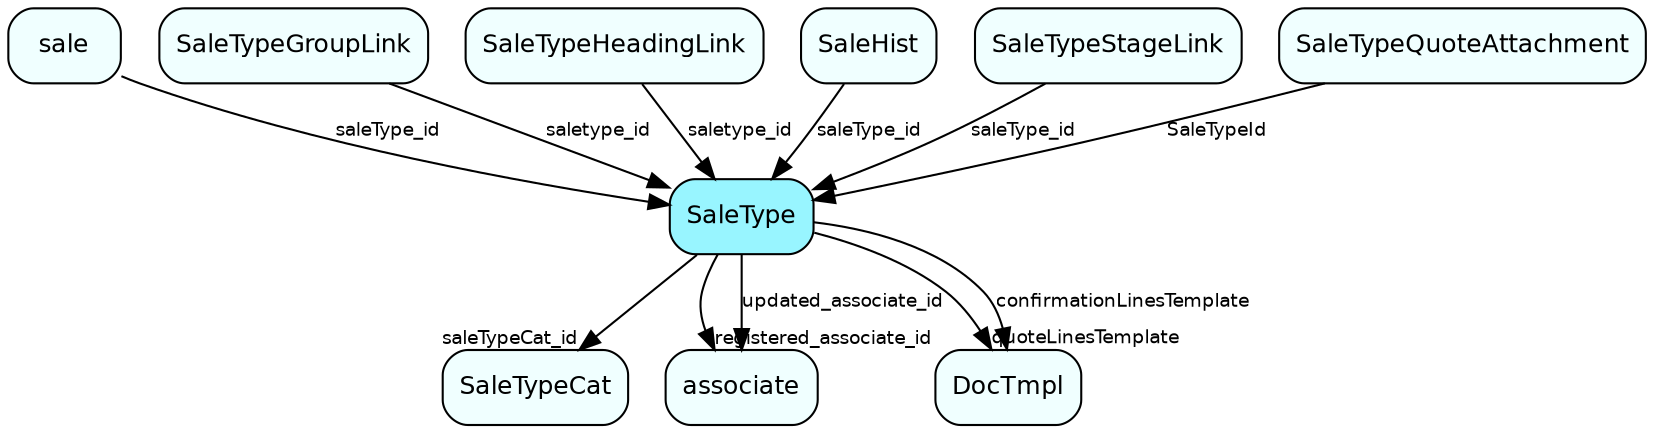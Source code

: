 digraph SaleType  {
node [shape = box style="rounded, filled" fontname = "Helvetica" fontsize = "12" ]
edge [fontname = "Helvetica" fontsize = "9"]

SaleType[fillcolor = "cadetblue1"]
SaleTypeCat[fillcolor = "azure1"]
associate[fillcolor = "azure1"]
DocTmpl[fillcolor = "azure1"]
sale[fillcolor = "azure1"]
SaleTypeGroupLink[fillcolor = "azure1"]
SaleTypeHeadingLink[fillcolor = "azure1"]
SaleHist[fillcolor = "azure1"]
SaleTypeStageLink[fillcolor = "azure1"]
SaleTypeQuoteAttachment[fillcolor = "azure1"]
SaleType -> SaleTypeCat [headlabel = "saleTypeCat_id"]
SaleType -> associate [headlabel = "registered_associate_id"]
SaleType -> associate [label = "updated_associate_id"]
SaleType -> DocTmpl [headlabel = "quoteLinesTemplate"]
SaleType -> DocTmpl [label = "confirmationLinesTemplate"]
sale -> SaleType [label = "saleType_id"]
SaleTypeGroupLink -> SaleType [label = "saletype_id"]
SaleTypeHeadingLink -> SaleType [label = "saletype_id"]
SaleHist -> SaleType [label = "saleType_id"]
SaleTypeStageLink -> SaleType [label = "saleType_id"]
SaleTypeQuoteAttachment -> SaleType [label = "SaleTypeId"]
}
